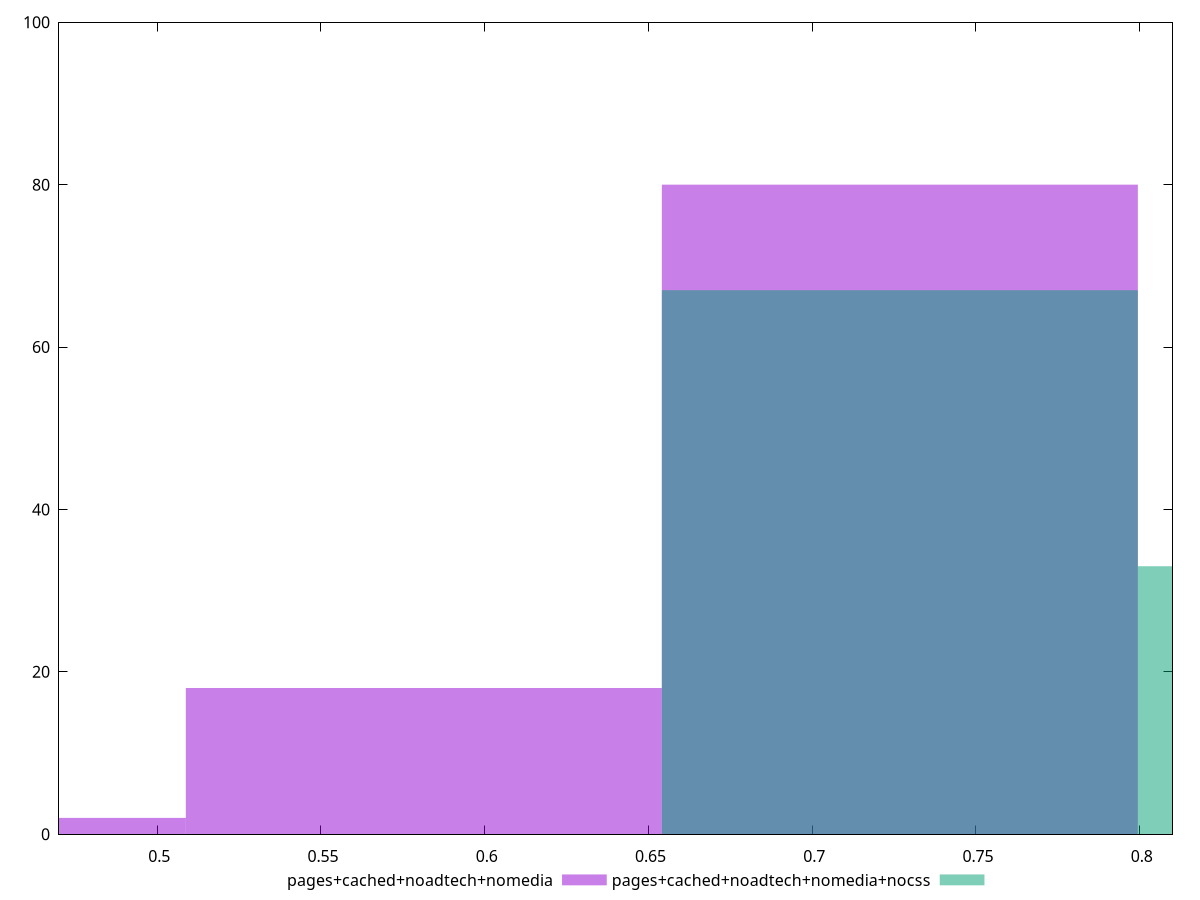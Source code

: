 reset

$pagesCachedNoadtechNomedia <<EOF
0.4360483880891972 2
0.5813978507855962 18
0.7267473134819953 80
EOF

$pagesCachedNoadtechNomediaNocss <<EOF
0.7267473134819953 67
0.8720967761783944 33
EOF

set key outside below
set boxwidth 0.14534946269639906
set xrange [0.47:0.81]
set yrange [0:100]
set trange [0:100]
set style fill transparent solid 0.5 noborder
set terminal svg size 640, 500 enhanced background rgb 'white'
set output "report_00017_2021-02-10T15-08-03.406Z/meta/score/comparison/histogram/3_vs_4.svg"

plot $pagesCachedNoadtechNomedia title "pages+cached+noadtech+nomedia" with boxes, \
     $pagesCachedNoadtechNomediaNocss title "pages+cached+noadtech+nomedia+nocss" with boxes

reset
